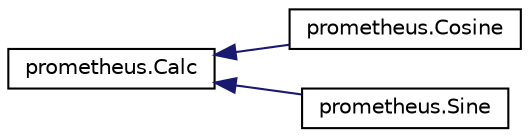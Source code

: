 digraph "Graphical Class Hierarchy"
{
  edge [fontname="Helvetica",fontsize="10",labelfontname="Helvetica",labelfontsize="10"];
  node [fontname="Helvetica",fontsize="10",shape=record];
  rankdir="LR";
  Node1 [label="prometheus.Calc",height=0.2,width=0.4,color="black", fillcolor="white", style="filled",URL="$classprometheus_1_1_calc.html"];
  Node1 -> Node2 [dir="back",color="midnightblue",fontsize="10",style="solid",fontname="Helvetica"];
  Node2 [label="prometheus.Cosine",height=0.2,width=0.4,color="black", fillcolor="white", style="filled",URL="$classprometheus_1_1_cosine.html"];
  Node1 -> Node3 [dir="back",color="midnightblue",fontsize="10",style="solid",fontname="Helvetica"];
  Node3 [label="prometheus.Sine",height=0.2,width=0.4,color="black", fillcolor="white", style="filled",URL="$classprometheus_1_1_sine.html"];
}
